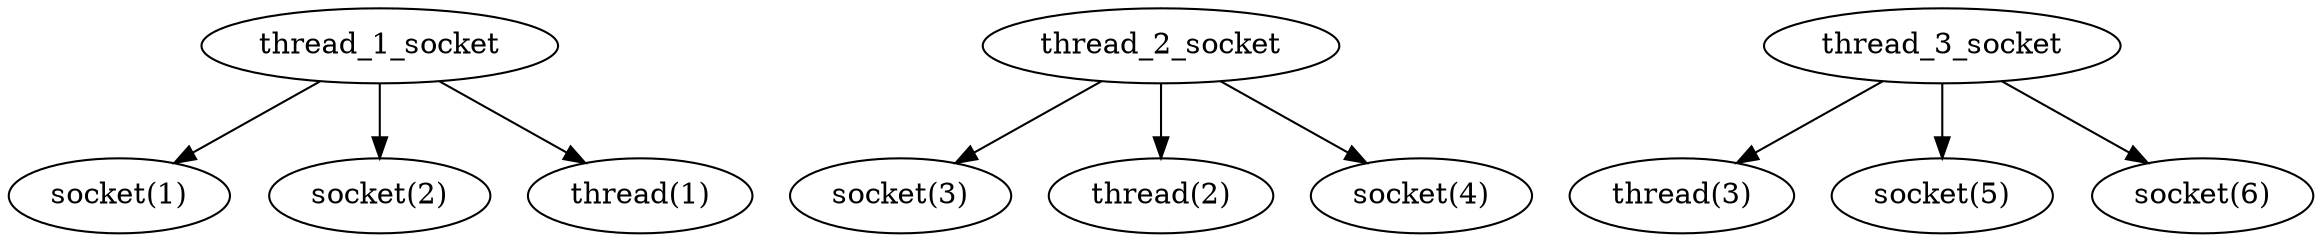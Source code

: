 digraph G {
  socket_1 [label="socket(1)"];
  socket_2 [label="socket(2)"];
  socket_3 [label="socket(3)"];

  thread_1 [label="thread(1)"];
  thread_2 [label="thread(2)"];
  thread_3 [label="thread(3)"];

  
  socket_1 [label="socket(1)"];
  socket_2 [label="socket(2)"];
  socket_3 [label="socket(3)"];
  socket_4 [label="socket(4)"];
  socket_5 [label="socket(5)"];
  socket_6 [label="socket(6)"];

  thread_1_socket -> thread_1;
  thread_1_socket -> socket_1;
  thread_1_socket -> socket_2;

  thread_2_socket -> thread_2;
  thread_2_socket -> socket_3;
  thread_2_socket -> socket_4;

  thread_3_socket -> thread_3;
  thread_3_socket -> socket_5;
  thread_3_socket -> socket_6;

}
